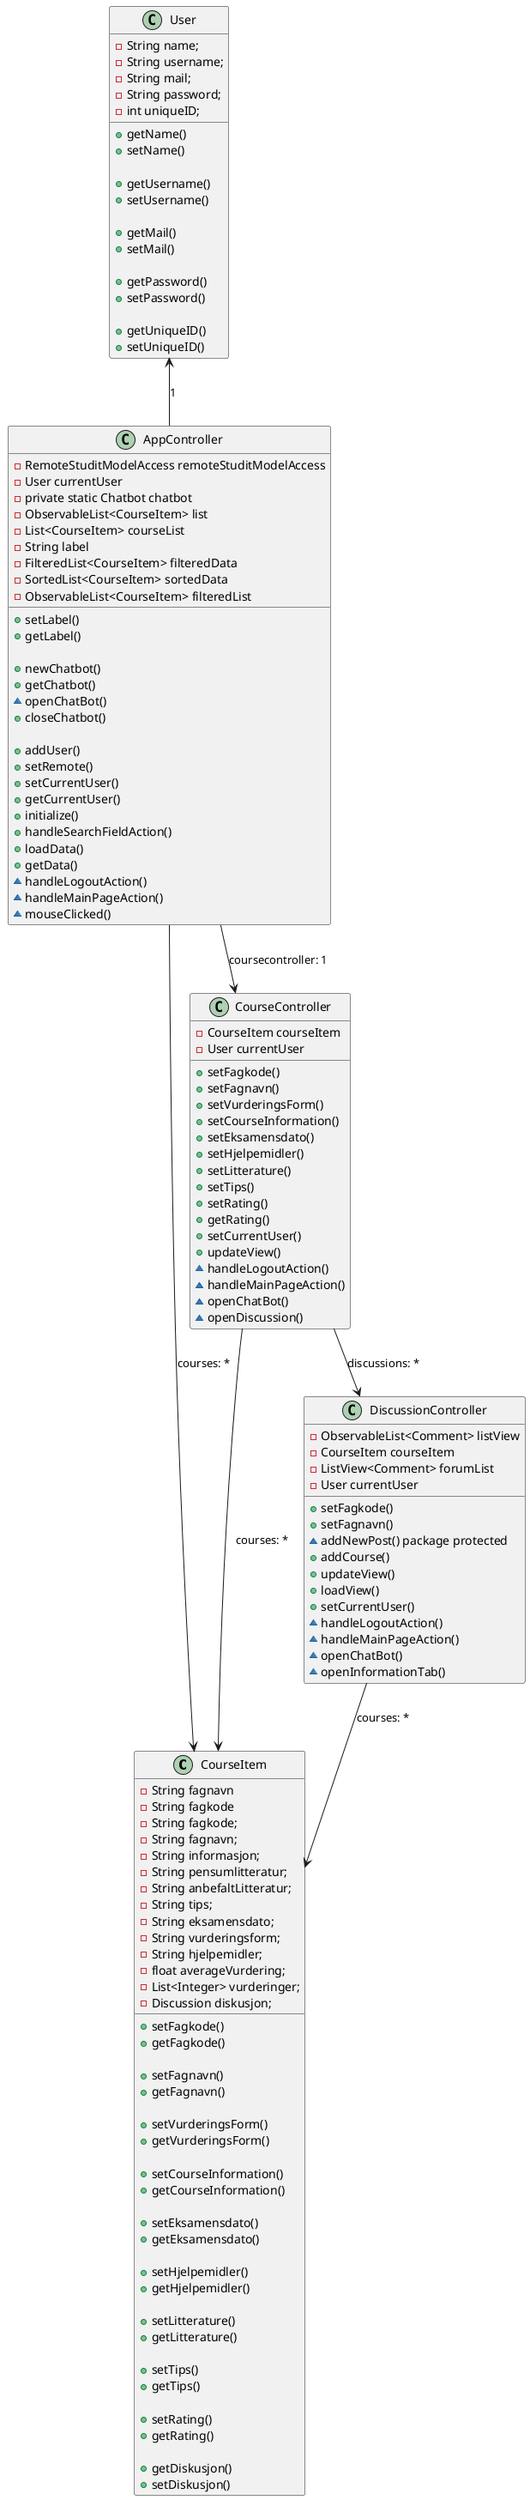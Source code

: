 @startuml

class CourseItem {
  - String fagnavn
  - String fagkode
  - String fagkode;
  - String fagnavn;
  - String informasjon;
  - String pensumlitteratur;
  - String anbefaltLitteratur;
  - String tips;
  - String eksamensdato;
  - String vurderingsform;
  - String hjelpemidler;
  - float averageVurdering;
  - List<Integer> vurderinger;
  - Discussion diskusjon;

  + setFagkode()
  + getFagkode()

  + setFagnavn()
  + getFagnavn()

  + setVurderingsForm()
  + getVurderingsForm()
  
  + setCourseInformation()
  + getCourseInformation()

  + setEksamensdato()
  + getEksamensdato()

  + setHjelpemidler()
  + getHjelpemidler()

  + setLitterature()
  + getLitterature()

  + setTips()
  + getTips()

  + setRating()
  + getRating()

  + getDiskusjon()
  + setDiskusjon()
}


class CourseController{
  - CourseItem courseItem
  - User currentUser
  
  + setFagkode()
  + setFagnavn()
  + setVurderingsForm()
  + setCourseInformation()
  + setEksamensdato()
  + setHjelpemidler()
  + setLitterature()
  + setTips()
  + setRating()
  + getRating()
  + setCurrentUser()
  + updateView()
  ~ handleLogoutAction()
  ~ handleMainPageAction()
  ~ openChatBot()
  ~ openDiscussion()
}


class DiscussionController{
    - ObservableList<Comment> listView
    - CourseItem courseItem
    - ListView<Comment> forumList
    - User currentUser

    + setFagkode()
    + setFagnavn()
    ~ addNewPost() package protected
    + addCourse()
    + updateView()
    + loadView()
    + setCurrentUser()
    ~ handleLogoutAction()
    ~ handleMainPageAction()
    ~ openChatBot()
    ~ openInformationTab()
}


class User {
    - String name;
    - String username;
    - String mail;
    - String password;
    - int uniqueID;

    + getName()
    + setName()

    + getUsername()
    + setUsername()

    + getMail()
    + setMail()

    + getPassword()
    + setPassword()

    + getUniqueID()
    + setUniqueID()
}

 
class AppController {
    - RemoteStuditModelAccess remoteStuditModelAccess
    - User currentUser
    - private static Chatbot chatbot
    - ObservableList<CourseItem> list
    - List<CourseItem> courseList
    - String label
    - FilteredList<CourseItem> filteredData
    - SortedList<CourseItem> sortedData 
    - ObservableList<CourseItem> filteredList 

    + setLabel()
    + getLabel()

    + newChatbot()
    + getChatbot()
    ~ openChatBot()
    + closeChatbot()

    + addUser()
    + setRemote()
    + setCurrentUser()
    + getCurrentUser()
    + initialize()
    + handleSearchFieldAction()
    + loadData()
    + getData()
    ~ handleLogoutAction()
    ~ handleMainPageAction()
    ~ mouseClicked()
   
}


AppController --> CourseItem: courses: *
AppController --> CourseController: coursecontroller: 1

CourseController --> CourseItem : courses: *
CourseController --> DiscussionController : discussions: *

DiscussionController --> CourseItem : courses: *

User <-- AppController : 1


@enduml